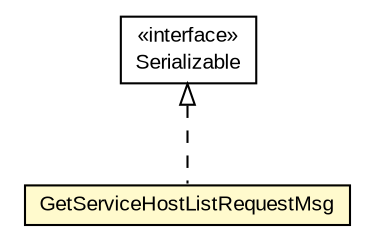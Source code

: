 #!/usr/local/bin/dot
#
# Class diagram 
# Generated by UMLGraph version R5_6-24-gf6e263 (http://www.umlgraph.org/)
#

digraph G {
	edge [fontname="arial",fontsize=10,labelfontname="arial",labelfontsize=10];
	node [fontname="arial",fontsize=10,shape=plaintext];
	nodesep=0.25;
	ranksep=0.5;
	// org.miloss.fgsms.services.interfaces.dataaccessservice.GetServiceHostListRequestMsg
	c637883 [label=<<table title="org.miloss.fgsms.services.interfaces.dataaccessservice.GetServiceHostListRequestMsg" border="0" cellborder="1" cellspacing="0" cellpadding="2" port="p" bgcolor="lemonChiffon" href="./GetServiceHostListRequestMsg.html">
		<tr><td><table border="0" cellspacing="0" cellpadding="1">
<tr><td align="center" balign="center"> GetServiceHostListRequestMsg </td></tr>
		</table></td></tr>
		</table>>, URL="./GetServiceHostListRequestMsg.html", fontname="arial", fontcolor="black", fontsize=10.0];
	//org.miloss.fgsms.services.interfaces.dataaccessservice.GetServiceHostListRequestMsg implements java.io.Serializable
	c638794:p -> c637883:p [dir=back,arrowtail=empty,style=dashed];
	// java.io.Serializable
	c638794 [label=<<table title="java.io.Serializable" border="0" cellborder="1" cellspacing="0" cellpadding="2" port="p" href="http://java.sun.com/j2se/1.4.2/docs/api/java/io/Serializable.html">
		<tr><td><table border="0" cellspacing="0" cellpadding="1">
<tr><td align="center" balign="center"> &#171;interface&#187; </td></tr>
<tr><td align="center" balign="center"> Serializable </td></tr>
		</table></td></tr>
		</table>>, URL="http://java.sun.com/j2se/1.4.2/docs/api/java/io/Serializable.html", fontname="arial", fontcolor="black", fontsize=10.0];
}


